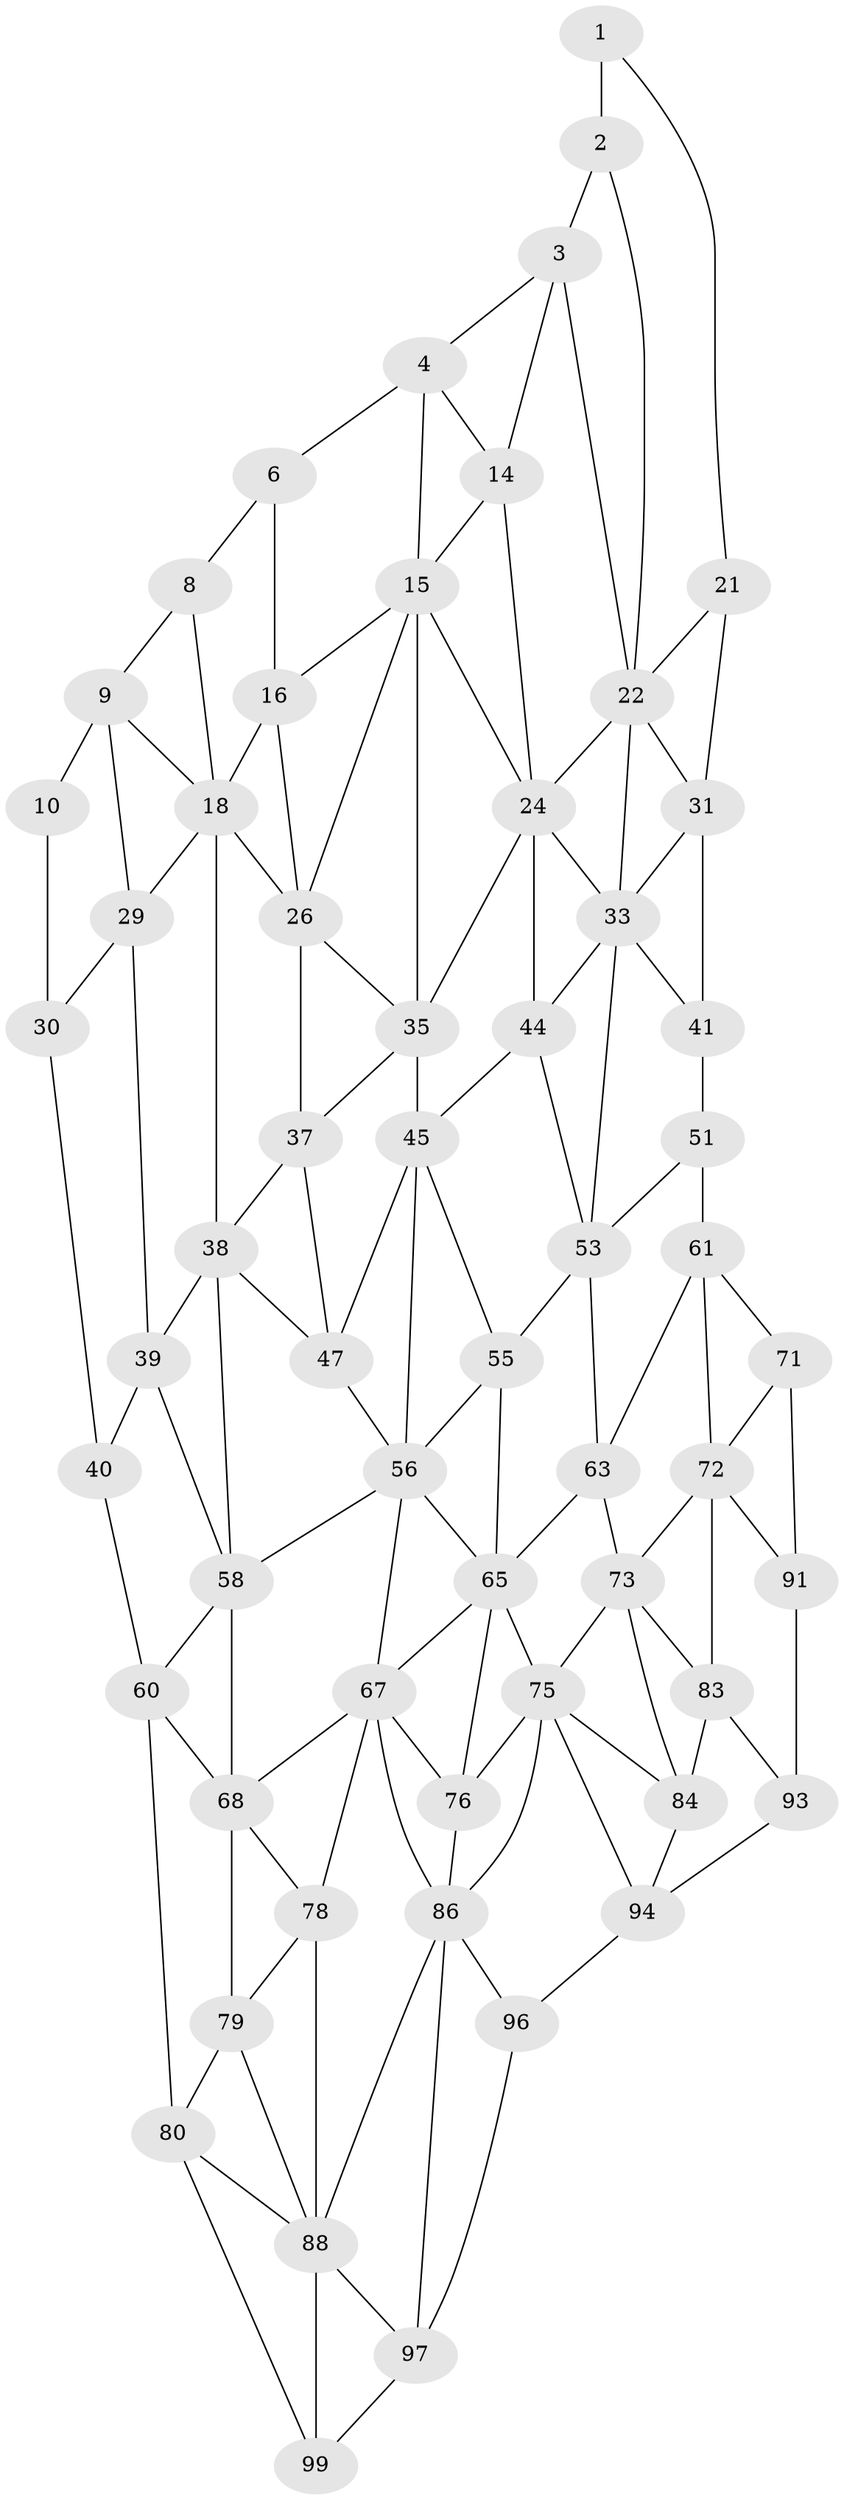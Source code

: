 // original degree distribution, {2: 0.04, 3: 0.32, 4: 0.64}
// Generated by graph-tools (version 1.1) at 2025/11/02/21/25 10:11:12]
// undirected, 58 vertices, 123 edges
graph export_dot {
graph [start="1"]
  node [color=gray90,style=filled];
  1 [super="+11"];
  2 [super="+12"];
  3 [super="+13"];
  4 [super="+5"];
  6 [super="+7"];
  8;
  9 [super="+19"];
  10 [super="+20"];
  14;
  15 [super="+25"];
  16 [super="+17"];
  18 [super="+28"];
  21;
  22 [super="+23"];
  24 [super="+34"];
  26 [super="+27"];
  29;
  30;
  31 [super="+32"];
  33 [super="+43"];
  35 [super="+36"];
  37;
  38 [super="+48"];
  39 [super="+49"];
  40 [super="+50"];
  41 [super="+42"];
  44;
  45 [super="+46"];
  47;
  51 [super="+52"];
  53 [super="+54"];
  55;
  56 [super="+57"];
  58 [super="+59"];
  60 [super="+70"];
  61 [super="+62"];
  63 [super="+64"];
  65 [super="+66"];
  67 [super="+77"];
  68 [super="+69"];
  71 [super="+81"];
  72 [super="+82"];
  73 [super="+74"];
  75 [super="+85"];
  76;
  78;
  79;
  80 [super="+90"];
  83;
  84;
  86 [super="+87"];
  88 [super="+89"];
  91 [super="+92"];
  93;
  94 [super="+95"];
  96;
  97 [super="+98"];
  99 [super="+100"];
  1 -- 2 [weight=2];
  1 -- 21;
  2 -- 3 [weight=2];
  2 -- 22;
  3 -- 4;
  3 -- 14;
  3 -- 22;
  4 -- 14;
  4 -- 6;
  4 -- 15;
  6 -- 16 [weight=2];
  6 -- 8;
  8 -- 18;
  8 -- 9;
  9 -- 10 [weight=2];
  9 -- 18;
  9 -- 29;
  10 -- 30;
  14 -- 24;
  14 -- 15;
  15 -- 16;
  15 -- 24;
  15 -- 26;
  15 -- 35;
  16 -- 26 [weight=2];
  16 -- 18;
  18 -- 26;
  18 -- 29;
  18 -- 38;
  21 -- 31;
  21 -- 22;
  22 -- 24;
  22 -- 33;
  22 -- 31;
  24 -- 33;
  24 -- 35;
  24 -- 44;
  26 -- 37;
  26 -- 35;
  29 -- 39;
  29 -- 30;
  30 -- 40;
  31 -- 41 [weight=2];
  31 -- 33;
  33 -- 44;
  33 -- 53;
  33 -- 41;
  35 -- 45 [weight=2];
  35 -- 37;
  37 -- 47;
  37 -- 38;
  38 -- 39 [weight=2];
  38 -- 58;
  38 -- 47;
  39 -- 40 [weight=2];
  39 -- 58;
  40 -- 60;
  41 -- 51 [weight=2];
  44 -- 45;
  44 -- 53;
  45 -- 55;
  45 -- 56;
  45 -- 47;
  47 -- 56;
  51 -- 61 [weight=2];
  51 -- 53;
  53 -- 63 [weight=2];
  53 -- 55;
  55 -- 65;
  55 -- 56;
  56 -- 58;
  56 -- 67;
  56 -- 65;
  58 -- 68 [weight=2];
  58 -- 60;
  60 -- 80;
  60 -- 68;
  61 -- 71;
  61 -- 72;
  61 -- 63;
  63 -- 73 [weight=2];
  63 -- 65;
  65 -- 75;
  65 -- 67;
  65 -- 76;
  67 -- 68;
  67 -- 78;
  67 -- 76;
  67 -- 86;
  68 -- 78;
  68 -- 79;
  71 -- 72 [weight=2];
  71 -- 91;
  72 -- 73;
  72 -- 83;
  72 -- 91;
  73 -- 83;
  73 -- 75;
  73 -- 84;
  75 -- 76;
  75 -- 86;
  75 -- 84;
  75 -- 94;
  76 -- 86;
  78 -- 88;
  78 -- 79;
  79 -- 80;
  79 -- 88;
  80 -- 99;
  80 -- 88;
  83 -- 93;
  83 -- 84;
  84 -- 94;
  86 -- 96;
  86 -- 88;
  86 -- 97;
  88 -- 97;
  88 -- 99;
  91 -- 93;
  93 -- 94;
  94 -- 96;
  96 -- 97;
  97 -- 99;
}
